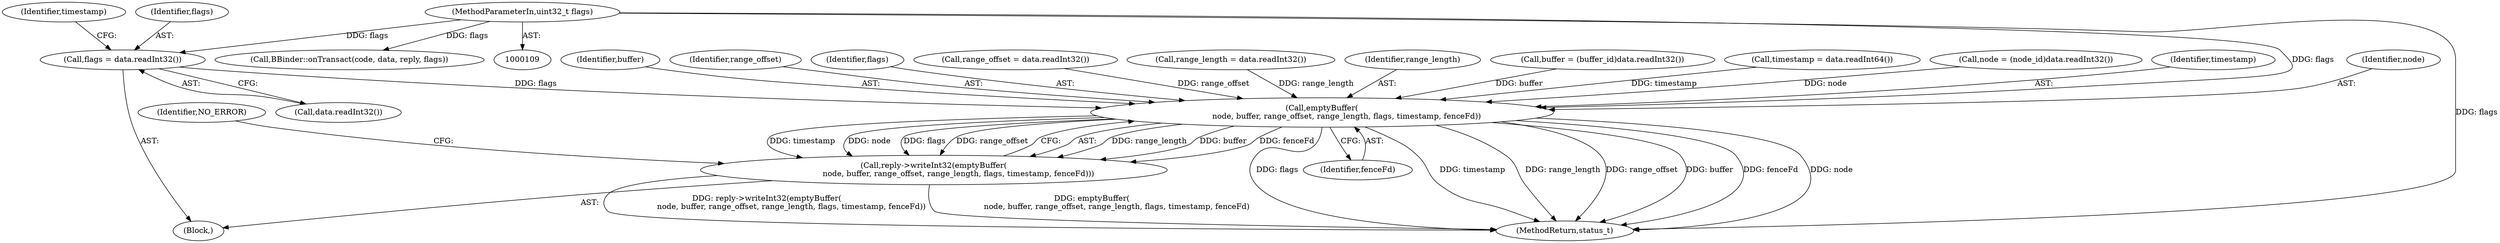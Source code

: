 digraph "0_Android_295c883fe3105b19bcd0f9e07d54c6b589fc5bff@API" {
"1001276" [label="(Call,flags = data.readInt32())"];
"1000113" [label="(MethodParameterIn,uint32_t flags)"];
"1001290" [label="(Call,emptyBuffer(\n                    node, buffer, range_offset, range_length, flags, timestamp, fenceFd))"];
"1001289" [label="(Call,reply->writeInt32(emptyBuffer(\n                    node, buffer, range_offset, range_length, flags, timestamp, fenceFd)))"];
"1001276" [label="(Call,flags = data.readInt32())"];
"1001299" [label="(Identifier,NO_ERROR)"];
"1001289" [label="(Call,reply->writeInt32(emptyBuffer(\n                    node, buffer, range_offset, range_length, flags, timestamp, fenceFd)))"];
"1001290" [label="(Call,emptyBuffer(\n                    node, buffer, range_offset, range_length, flags, timestamp, fenceFd))"];
"1001291" [label="(Identifier,node)"];
"1001292" [label="(Identifier,buffer)"];
"1000113" [label="(MethodParameterIn,uint32_t flags)"];
"1001293" [label="(Identifier,range_offset)"];
"1001295" [label="(Identifier,flags)"];
"1001250" [label="(Block,)"];
"1001297" [label="(Identifier,fenceFd)"];
"1001278" [label="(Call,data.readInt32())"];
"1001268" [label="(Call,range_offset = data.readInt32())"];
"1001272" [label="(Call,range_length = data.readInt32())"];
"1001281" [label="(Identifier,timestamp)"];
"1001294" [label="(Identifier,range_length)"];
"1001262" [label="(Call,buffer = (buffer_id)data.readInt32())"];
"1001277" [label="(Identifier,flags)"];
"1001280" [label="(Call,timestamp = data.readInt64())"];
"1001256" [label="(Call,node = (node_id)data.readInt32())"];
"1001338" [label="(Call,BBinder::onTransact(code, data, reply, flags))"];
"1001296" [label="(Identifier,timestamp)"];
"1001343" [label="(MethodReturn,status_t)"];
"1001276" -> "1001250"  [label="AST: "];
"1001276" -> "1001278"  [label="CFG: "];
"1001277" -> "1001276"  [label="AST: "];
"1001278" -> "1001276"  [label="AST: "];
"1001281" -> "1001276"  [label="CFG: "];
"1000113" -> "1001276"  [label="DDG: flags"];
"1001276" -> "1001290"  [label="DDG: flags"];
"1000113" -> "1000109"  [label="AST: "];
"1000113" -> "1001343"  [label="DDG: flags"];
"1000113" -> "1001290"  [label="DDG: flags"];
"1000113" -> "1001338"  [label="DDG: flags"];
"1001290" -> "1001289"  [label="AST: "];
"1001290" -> "1001297"  [label="CFG: "];
"1001291" -> "1001290"  [label="AST: "];
"1001292" -> "1001290"  [label="AST: "];
"1001293" -> "1001290"  [label="AST: "];
"1001294" -> "1001290"  [label="AST: "];
"1001295" -> "1001290"  [label="AST: "];
"1001296" -> "1001290"  [label="AST: "];
"1001297" -> "1001290"  [label="AST: "];
"1001289" -> "1001290"  [label="CFG: "];
"1001290" -> "1001343"  [label="DDG: flags"];
"1001290" -> "1001343"  [label="DDG: timestamp"];
"1001290" -> "1001343"  [label="DDG: range_length"];
"1001290" -> "1001343"  [label="DDG: range_offset"];
"1001290" -> "1001343"  [label="DDG: buffer"];
"1001290" -> "1001343"  [label="DDG: fenceFd"];
"1001290" -> "1001343"  [label="DDG: node"];
"1001290" -> "1001289"  [label="DDG: range_length"];
"1001290" -> "1001289"  [label="DDG: buffer"];
"1001290" -> "1001289"  [label="DDG: fenceFd"];
"1001290" -> "1001289"  [label="DDG: timestamp"];
"1001290" -> "1001289"  [label="DDG: node"];
"1001290" -> "1001289"  [label="DDG: flags"];
"1001290" -> "1001289"  [label="DDG: range_offset"];
"1001256" -> "1001290"  [label="DDG: node"];
"1001262" -> "1001290"  [label="DDG: buffer"];
"1001268" -> "1001290"  [label="DDG: range_offset"];
"1001272" -> "1001290"  [label="DDG: range_length"];
"1001280" -> "1001290"  [label="DDG: timestamp"];
"1001289" -> "1001250"  [label="AST: "];
"1001299" -> "1001289"  [label="CFG: "];
"1001289" -> "1001343"  [label="DDG: emptyBuffer(\n                    node, buffer, range_offset, range_length, flags, timestamp, fenceFd)"];
"1001289" -> "1001343"  [label="DDG: reply->writeInt32(emptyBuffer(\n                    node, buffer, range_offset, range_length, flags, timestamp, fenceFd))"];
}

